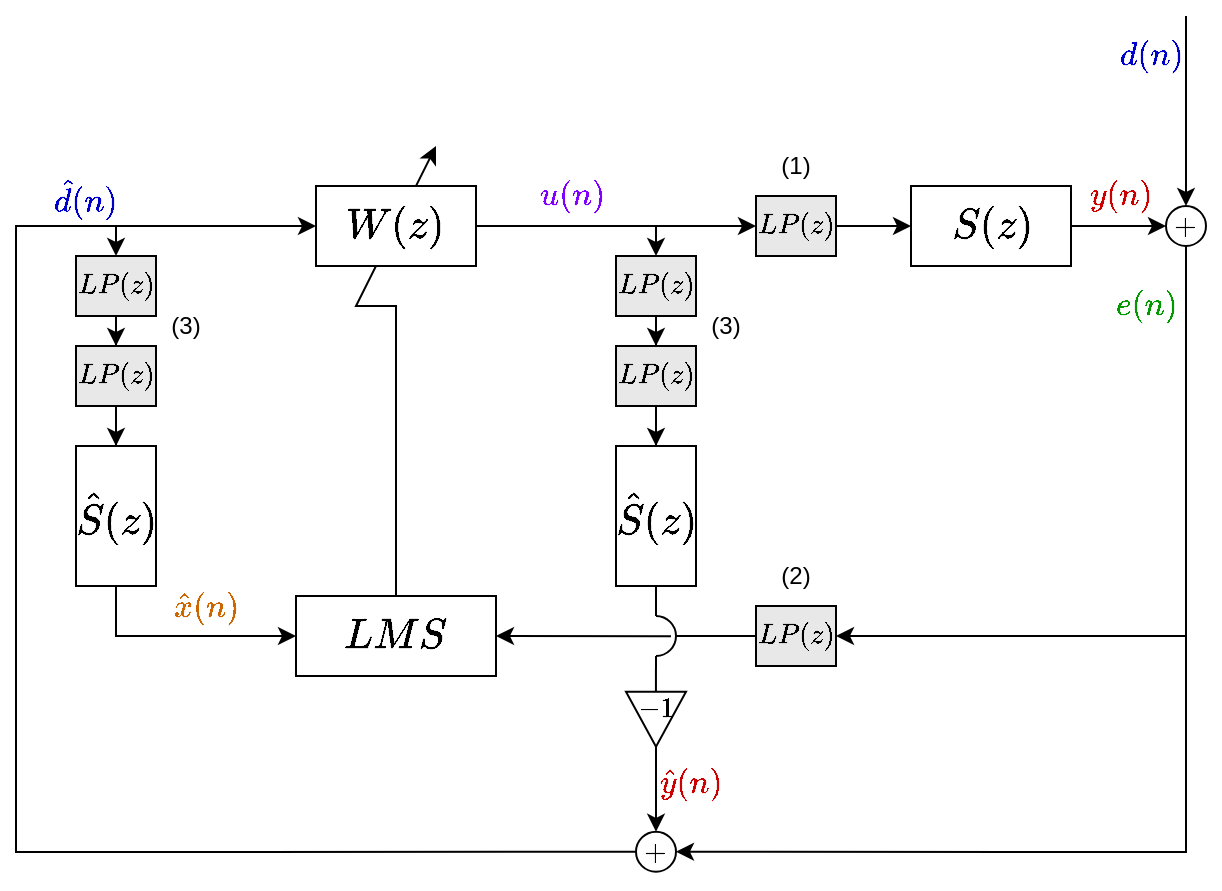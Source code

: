 <mxfile version="21.6.8" type="github">
  <diagram name="Sivu-1" id="u8w1255cLJUokRJfRU84">
    <mxGraphModel dx="1434" dy="782" grid="1" gridSize="5" guides="1" tooltips="1" connect="1" arrows="1" fold="1" page="1" pageScale="1" pageWidth="827" pageHeight="1169" math="1" shadow="0">
      <root>
        <mxCell id="0" />
        <mxCell id="1" parent="0" />
        <mxCell id="19g5wpBG-z4xOQPj4vC4-21" value="" style="endArrow=none;html=1;rounded=0;exitX=0.498;exitY=0.138;exitDx=0;exitDy=0;exitPerimeter=0;" parent="1" source="19g5wpBG-z4xOQPj4vC4-19" edge="1">
          <mxGeometry width="50" height="50" relative="1" as="geometry">
            <mxPoint x="360" y="455" as="sourcePoint" />
            <mxPoint x="360" y="435" as="targetPoint" />
          </mxGeometry>
        </mxCell>
        <mxCell id="ajAWkNfieeJ6ma5MIzeF-14" style="edgeStyle=orthogonalEdgeStyle;rounded=0;orthogonalLoop=1;jettySize=auto;html=1;" parent="1" source="nE_b8hy00meYLLD5_3Uo-2" target="ajAWkNfieeJ6ma5MIzeF-12" edge="1">
          <mxGeometry relative="1" as="geometry" />
        </mxCell>
        <mxCell id="ajAWkNfieeJ6ma5MIzeF-5" value="&lt;font style=&quot;font-size: 18px;&quot;&gt;$$LMS$$&lt;/font&gt;" style="rounded=0;whiteSpace=wrap;html=1;" parent="1" vertex="1">
          <mxGeometry x="180" y="405" width="100" height="40" as="geometry" />
        </mxCell>
        <mxCell id="19g5wpBG-z4xOQPj4vC4-25" style="edgeStyle=orthogonalEdgeStyle;rounded=0;orthogonalLoop=1;jettySize=auto;html=1;entryX=0;entryY=0.5;entryDx=0;entryDy=0;" parent="1" source="ajAWkNfieeJ6ma5MIzeF-12" target="ajAWkNfieeJ6ma5MIzeF-1" edge="1">
          <mxGeometry relative="1" as="geometry" />
        </mxCell>
        <mxCell id="ajAWkNfieeJ6ma5MIzeF-12" value="&lt;font style=&quot;font-size: 18px;&quot;&gt;$$S(z)$$&lt;/font&gt;" style="rounded=0;whiteSpace=wrap;html=1;" parent="1" vertex="1">
          <mxGeometry x="487.5" y="200" width="80" height="40" as="geometry" />
        </mxCell>
        <mxCell id="ajAWkNfieeJ6ma5MIzeF-18" value="" style="endArrow=classic;html=1;rounded=0;exitX=0.5;exitY=0;exitDx=0;exitDy=0;" parent="1" source="ajAWkNfieeJ6ma5MIzeF-5" edge="1">
          <mxGeometry width="50" height="50" relative="1" as="geometry">
            <mxPoint x="220" y="300" as="sourcePoint" />
            <mxPoint x="250" y="180" as="targetPoint" />
            <Array as="points">
              <mxPoint x="230" y="260" />
              <mxPoint x="210" y="260" />
            </Array>
          </mxGeometry>
        </mxCell>
        <mxCell id="ajAWkNfieeJ6ma5MIzeF-3" value="&lt;font style=&quot;font-size: 18px;&quot;&gt;$$W(z)$$&lt;/font&gt;" style="rounded=0;whiteSpace=wrap;html=1;" parent="1" vertex="1">
          <mxGeometry x="190" y="200" width="80" height="40" as="geometry" />
        </mxCell>
        <mxCell id="ajAWkNfieeJ6ma5MIzeF-20" value="&lt;font size=&quot;1&quot; color=&quot;#0000cc&quot;&gt;&lt;i style=&quot;font-size: 14px;&quot;&gt;$$d(n)$$&lt;/i&gt;&lt;/font&gt;" style="text;html=1;strokeColor=none;fillColor=none;align=center;verticalAlign=middle;whiteSpace=wrap;rounded=0;" parent="1" vertex="1">
          <mxGeometry x="577.5" y="120" width="60" height="30" as="geometry" />
        </mxCell>
        <mxCell id="ajAWkNfieeJ6ma5MIzeF-21" value="&lt;font size=&quot;1&quot; color=&quot;#cc0000&quot;&gt;&lt;i style=&quot;font-size: 14px;&quot;&gt;$$y(n)$$&lt;/i&gt;&lt;/font&gt;" style="text;html=1;strokeColor=none;fillColor=none;align=center;verticalAlign=middle;whiteSpace=wrap;rounded=0;" parent="1" vertex="1">
          <mxGeometry x="562.5" y="190" width="60" height="30" as="geometry" />
        </mxCell>
        <mxCell id="ajAWkNfieeJ6ma5MIzeF-22" value="&lt;font size=&quot;1&quot; color=&quot;#009900&quot;&gt;&lt;i style=&quot;font-size: 14px;&quot;&gt;$$e(n)$$&lt;/i&gt;&lt;/font&gt;" style="text;html=1;strokeColor=none;fillColor=none;align=center;verticalAlign=middle;whiteSpace=wrap;rounded=0;" parent="1" vertex="1">
          <mxGeometry x="575" y="245" width="60" height="30" as="geometry" />
        </mxCell>
        <mxCell id="ajAWkNfieeJ6ma5MIzeF-23" value="&lt;font size=&quot;1&quot; color=&quot;#7f00ff&quot;&gt;&lt;i style=&quot;font-size: 14px;&quot;&gt;$$u(n)$$&lt;/i&gt;&lt;/font&gt;" style="text;html=1;strokeColor=none;fillColor=none;align=center;verticalAlign=middle;whiteSpace=wrap;rounded=0;" parent="1" vertex="1">
          <mxGeometry x="287.5" y="190" width="60" height="30" as="geometry" />
        </mxCell>
        <mxCell id="nE_b8hy00meYLLD5_3Uo-14" style="edgeStyle=orthogonalEdgeStyle;rounded=0;orthogonalLoop=1;jettySize=auto;html=1;entryX=0;entryY=0.5;entryDx=0;entryDy=0;" parent="1" source="CBB9v3UhZUv1EWWix4jz-1" target="ajAWkNfieeJ6ma5MIzeF-5" edge="1">
          <mxGeometry relative="1" as="geometry">
            <Array as="points">
              <mxPoint x="90" y="425" />
            </Array>
          </mxGeometry>
        </mxCell>
        <mxCell id="CBB9v3UhZUv1EWWix4jz-1" value="&lt;font style=&quot;font-size: 18px;&quot;&gt;$$\hat {S}(z)$$&lt;/font&gt;" style="rounded=0;whiteSpace=wrap;html=1;" parent="1" vertex="1">
          <mxGeometry x="70" y="330" width="40" height="70" as="geometry" />
        </mxCell>
        <mxCell id="CBB9v3UhZUv1EWWix4jz-2" value="&lt;font size=&quot;1&quot; color=&quot;#cc6600&quot;&gt;&lt;i style=&quot;font-size: 14px;&quot;&gt;$$\hat{x}(n)$$&lt;/i&gt;&lt;/font&gt;" style="text;html=1;strokeColor=none;fillColor=none;align=center;verticalAlign=middle;whiteSpace=wrap;rounded=0;" parent="1" vertex="1">
          <mxGeometry x="105" y="395" width="60" height="30" as="geometry" />
        </mxCell>
        <mxCell id="19g5wpBG-z4xOQPj4vC4-1" value="&lt;font style=&quot;font-size: 18px;&quot;&gt;$$\hat {S}(z)$$&lt;/font&gt;" style="rounded=0;whiteSpace=wrap;html=1;" parent="1" vertex="1">
          <mxGeometry x="340" y="330" width="40" height="70" as="geometry" />
        </mxCell>
        <mxCell id="19g5wpBG-z4xOQPj4vC4-2" value="" style="endArrow=classic;html=1;rounded=0;" parent="1" source="19g5wpBG-z4xOQPj4vC4-3" edge="1">
          <mxGeometry width="50" height="50" relative="1" as="geometry">
            <mxPoint x="360" y="362.88" as="sourcePoint" />
            <mxPoint x="360" y="542.88" as="targetPoint" />
          </mxGeometry>
        </mxCell>
        <mxCell id="19g5wpBG-z4xOQPj4vC4-3" value="$$+$$" style="ellipse;whiteSpace=wrap;html=1;aspect=fixed;" parent="1" vertex="1">
          <mxGeometry x="350" y="522.88" width="20" height="20" as="geometry" />
        </mxCell>
        <mxCell id="19g5wpBG-z4xOQPj4vC4-6" value="" style="endArrow=classic;html=1;rounded=0;" parent="1" target="nE_b8hy00meYLLD5_3Uo-8" edge="1">
          <mxGeometry width="50" height="50" relative="1" as="geometry">
            <mxPoint x="360" y="220" as="sourcePoint" />
            <mxPoint x="410" y="170" as="targetPoint" />
          </mxGeometry>
        </mxCell>
        <mxCell id="19g5wpBG-z4xOQPj4vC4-7" value="" style="endArrow=classic;html=1;rounded=0;entryX=1;entryY=0.5;entryDx=0;entryDy=0;" parent="1" source="ajAWkNfieeJ6ma5MIzeF-1" target="19g5wpBG-z4xOQPj4vC4-3" edge="1">
          <mxGeometry width="50" height="50" relative="1" as="geometry">
            <mxPoint x="560" y="120" as="sourcePoint" />
            <mxPoint x="610" y="280" as="targetPoint" />
            <Array as="points">
              <mxPoint x="625" y="533" />
            </Array>
          </mxGeometry>
        </mxCell>
        <mxCell id="19g5wpBG-z4xOQPj4vC4-8" value="" style="endArrow=classic;html=1;rounded=0;exitX=0;exitY=0.5;exitDx=0;exitDy=0;entryX=0;entryY=0.5;entryDx=0;entryDy=0;" parent="1" source="19g5wpBG-z4xOQPj4vC4-3" target="ajAWkNfieeJ6ma5MIzeF-3" edge="1">
          <mxGeometry width="50" height="50" relative="1" as="geometry">
            <mxPoint x="160" y="420" as="sourcePoint" />
            <mxPoint x="90" y="220" as="targetPoint" />
            <Array as="points">
              <mxPoint x="40" y="533" />
              <mxPoint x="40" y="220" />
            </Array>
          </mxGeometry>
        </mxCell>
        <mxCell id="19g5wpBG-z4xOQPj4vC4-10" value="" style="verticalLabelPosition=bottom;verticalAlign=top;html=1;shape=mxgraph.basic.arc;startAngle=0.5;endAngle=0;rotation=-180;" parent="1" vertex="1">
          <mxGeometry x="350" y="415" width="20" height="20" as="geometry" />
        </mxCell>
        <mxCell id="19g5wpBG-z4xOQPj4vC4-11" value="" style="endArrow=classic;html=1;rounded=0;entryX=0.5;entryY=0;entryDx=0;entryDy=0;exitX=0.5;exitY=1;exitDx=0;exitDy=0;" parent="1" source="19g5wpBG-z4xOQPj4vC4-19" target="19g5wpBG-z4xOQPj4vC4-3" edge="1">
          <mxGeometry width="50" height="50" relative="1" as="geometry">
            <mxPoint x="360" y="507.88" as="sourcePoint" />
            <mxPoint x="410" y="442.88" as="targetPoint" />
          </mxGeometry>
        </mxCell>
        <mxCell id="19g5wpBG-z4xOQPj4vC4-12" value="" style="endArrow=none;html=1;rounded=0;entryX=0.5;entryY=1;entryDx=0;entryDy=0;" parent="1" source="19g5wpBG-z4xOQPj4vC4-10" target="19g5wpBG-z4xOQPj4vC4-1" edge="1">
          <mxGeometry width="50" height="50" relative="1" as="geometry">
            <mxPoint x="310" y="455" as="sourcePoint" />
            <mxPoint x="360" y="405" as="targetPoint" />
          </mxGeometry>
        </mxCell>
        <mxCell id="19g5wpBG-z4xOQPj4vC4-14" value="" style="endArrow=classic;html=1;rounded=0;exitX=0.126;exitY=0.496;exitDx=0;exitDy=0;exitPerimeter=0;entryX=1;entryY=0.5;entryDx=0;entryDy=0;" parent="1" source="19g5wpBG-z4xOQPj4vC4-10" target="ajAWkNfieeJ6ma5MIzeF-5" edge="1">
          <mxGeometry width="50" height="50" relative="1" as="geometry">
            <mxPoint x="360" y="425" as="sourcePoint" />
            <mxPoint x="290" y="425" as="targetPoint" />
          </mxGeometry>
        </mxCell>
        <mxCell id="19g5wpBG-z4xOQPj4vC4-16" value="" style="triangle;whiteSpace=wrap;html=1;rotation=90;" parent="1" vertex="1">
          <mxGeometry x="346.25" y="451.63" width="27.5" height="30" as="geometry" />
        </mxCell>
        <mxCell id="19g5wpBG-z4xOQPj4vC4-19" value="$$-1$$" style="text;html=1;strokeColor=none;fillColor=none;align=center;verticalAlign=middle;whiteSpace=wrap;rounded=0;" parent="1" vertex="1">
          <mxGeometry x="350" y="451.63" width="20" height="19.62" as="geometry" />
        </mxCell>
        <mxCell id="19g5wpBG-z4xOQPj4vC4-22" value="&lt;div style=&quot;font-size: 15px;&quot;&gt;&lt;font style=&quot;font-size: 14px;&quot; color=&quot;#0000cc&quot;&gt;$$\hat{d}(n)$$&lt;/font&gt;&lt;/div&gt;" style="text;html=1;strokeColor=none;fillColor=none;align=center;verticalAlign=middle;whiteSpace=wrap;rounded=0;" parent="1" vertex="1">
          <mxGeometry x="45" y="190" width="60" height="30" as="geometry" />
        </mxCell>
        <mxCell id="ajAWkNfieeJ6ma5MIzeF-1" value="$$+$$" style="ellipse;whiteSpace=wrap;html=1;aspect=fixed;" parent="1" vertex="1">
          <mxGeometry x="615" y="210" width="20" height="20" as="geometry" />
        </mxCell>
        <mxCell id="19g5wpBG-z4xOQPj4vC4-26" value="" style="endArrow=classic;html=1;rounded=0;entryX=0.5;entryY=0;entryDx=0;entryDy=0;" parent="1" target="ajAWkNfieeJ6ma5MIzeF-1" edge="1">
          <mxGeometry width="50" height="50" relative="1" as="geometry">
            <mxPoint x="625" y="115" as="sourcePoint" />
            <mxPoint x="657.5" y="130" as="targetPoint" />
          </mxGeometry>
        </mxCell>
        <mxCell id="19g5wpBG-z4xOQPj4vC4-27" value="&lt;font size=&quot;1&quot; color=&quot;#cc0000&quot;&gt;&lt;i style=&quot;font-size: 14px;&quot;&gt;$$\hat{y}(n)$$&lt;/i&gt;&lt;/font&gt;" style="text;html=1;strokeColor=none;fillColor=none;align=center;verticalAlign=middle;whiteSpace=wrap;rounded=0;" parent="1" vertex="1">
          <mxGeometry x="347.5" y="482.88" width="60" height="30" as="geometry" />
        </mxCell>
        <mxCell id="nE_b8hy00meYLLD5_3Uo-11" style="edgeStyle=orthogonalEdgeStyle;rounded=0;orthogonalLoop=1;jettySize=auto;html=1;entryX=0.5;entryY=0;entryDx=0;entryDy=0;" parent="1" source="nE_b8hy00meYLLD5_3Uo-3" target="nE_b8hy00meYLLD5_3Uo-5" edge="1">
          <mxGeometry relative="1" as="geometry" />
        </mxCell>
        <mxCell id="nE_b8hy00meYLLD5_3Uo-3" value="&lt;font style=&quot;font-size: 12px;&quot;&gt;$$LP(z)$$&lt;/font&gt;" style="rounded=0;whiteSpace=wrap;html=1;fillColor=#E8E8E8;" parent="1" vertex="1">
          <mxGeometry x="70" y="235" width="40" height="30" as="geometry" />
        </mxCell>
        <mxCell id="nE_b8hy00meYLLD5_3Uo-12" style="edgeStyle=orthogonalEdgeStyle;rounded=0;orthogonalLoop=1;jettySize=auto;html=1;entryX=0.5;entryY=0;entryDx=0;entryDy=0;" parent="1" source="nE_b8hy00meYLLD5_3Uo-5" target="CBB9v3UhZUv1EWWix4jz-1" edge="1">
          <mxGeometry relative="1" as="geometry" />
        </mxCell>
        <mxCell id="nE_b8hy00meYLLD5_3Uo-5" value="&lt;font style=&quot;font-size: 12px;&quot;&gt;$$LP(z)$$&lt;/font&gt;" style="rounded=0;whiteSpace=wrap;html=1;fillColor=#E8E8E8;" parent="1" vertex="1">
          <mxGeometry x="70" y="280" width="40" height="30" as="geometry" />
        </mxCell>
        <mxCell id="nE_b8hy00meYLLD5_3Uo-6" value="" style="edgeStyle=orthogonalEdgeStyle;rounded=0;orthogonalLoop=1;jettySize=auto;html=1;" parent="1" source="ajAWkNfieeJ6ma5MIzeF-3" target="nE_b8hy00meYLLD5_3Uo-2" edge="1">
          <mxGeometry relative="1" as="geometry">
            <mxPoint x="270" y="220" as="sourcePoint" />
            <mxPoint x="488" y="220" as="targetPoint" />
          </mxGeometry>
        </mxCell>
        <mxCell id="nE_b8hy00meYLLD5_3Uo-2" value="&lt;font style=&quot;font-size: 12px;&quot;&gt;$$LP(z)$$&lt;/font&gt;" style="rounded=0;whiteSpace=wrap;html=1;fillColor=#E8E8E8;" parent="1" vertex="1">
          <mxGeometry x="410" y="205" width="40" height="30" as="geometry" />
        </mxCell>
        <mxCell id="nE_b8hy00meYLLD5_3Uo-7" value="" style="endArrow=none;html=1;rounded=0;exitX=0;exitY=0.5;exitDx=0;exitDy=0;exitPerimeter=0;" parent="1" source="19g5wpBG-z4xOQPj4vC4-10" target="nE_b8hy00meYLLD5_3Uo-1" edge="1">
          <mxGeometry width="50" height="50" relative="1" as="geometry">
            <mxPoint x="370" y="425" as="sourcePoint" />
            <mxPoint x="560" y="425" as="targetPoint" />
          </mxGeometry>
        </mxCell>
        <mxCell id="nE_b8hy00meYLLD5_3Uo-1" value="&lt;font style=&quot;font-size: 12px;&quot;&gt;$$LP(z)$$&lt;/font&gt;" style="rounded=0;whiteSpace=wrap;html=1;fillColor=#E8E8E8;" parent="1" vertex="1">
          <mxGeometry x="410" y="410" width="40" height="30" as="geometry" />
        </mxCell>
        <mxCell id="nE_b8hy00meYLLD5_3Uo-15" style="edgeStyle=orthogonalEdgeStyle;rounded=0;orthogonalLoop=1;jettySize=auto;html=1;entryX=0.5;entryY=0;entryDx=0;entryDy=0;" parent="1" source="nE_b8hy00meYLLD5_3Uo-8" target="nE_b8hy00meYLLD5_3Uo-9" edge="1">
          <mxGeometry relative="1" as="geometry" />
        </mxCell>
        <mxCell id="nE_b8hy00meYLLD5_3Uo-8" value="&lt;font style=&quot;font-size: 12px;&quot;&gt;$$LP(z)$$&lt;/font&gt;" style="rounded=0;whiteSpace=wrap;html=1;fillColor=#E8E8E8;" parent="1" vertex="1">
          <mxGeometry x="340" y="235" width="40" height="30" as="geometry" />
        </mxCell>
        <mxCell id="nE_b8hy00meYLLD5_3Uo-16" style="edgeStyle=orthogonalEdgeStyle;rounded=0;orthogonalLoop=1;jettySize=auto;html=1;entryX=0.5;entryY=0;entryDx=0;entryDy=0;" parent="1" source="nE_b8hy00meYLLD5_3Uo-9" target="19g5wpBG-z4xOQPj4vC4-1" edge="1">
          <mxGeometry relative="1" as="geometry" />
        </mxCell>
        <mxCell id="nE_b8hy00meYLLD5_3Uo-9" value="&lt;font style=&quot;font-size: 12px;&quot;&gt;$$LP(z)$$&lt;/font&gt;" style="rounded=0;whiteSpace=wrap;html=1;fillColor=#E8E8E8;" parent="1" vertex="1">
          <mxGeometry x="340" y="280" width="40" height="30" as="geometry" />
        </mxCell>
        <mxCell id="nE_b8hy00meYLLD5_3Uo-10" value="" style="endArrow=classic;html=1;rounded=0;entryX=0.5;entryY=0;entryDx=0;entryDy=0;" parent="1" target="nE_b8hy00meYLLD5_3Uo-3" edge="1">
          <mxGeometry width="50" height="50" relative="1" as="geometry">
            <mxPoint x="90" y="220" as="sourcePoint" />
            <mxPoint x="140" y="170" as="targetPoint" />
          </mxGeometry>
        </mxCell>
        <mxCell id="nE_b8hy00meYLLD5_3Uo-17" value="" style="endArrow=classic;html=1;rounded=0;entryX=1;entryY=0.5;entryDx=0;entryDy=0;" parent="1" target="nE_b8hy00meYLLD5_3Uo-1" edge="1">
          <mxGeometry width="50" height="50" relative="1" as="geometry">
            <mxPoint x="625" y="425" as="sourcePoint" />
            <mxPoint x="680" y="375" as="targetPoint" />
          </mxGeometry>
        </mxCell>
        <mxCell id="nE_b8hy00meYLLD5_3Uo-18" value="(1)" style="text;html=1;strokeColor=none;fillColor=none;align=center;verticalAlign=middle;whiteSpace=wrap;rounded=0;" parent="1" vertex="1">
          <mxGeometry x="400" y="175" width="60" height="30" as="geometry" />
        </mxCell>
        <mxCell id="nE_b8hy00meYLLD5_3Uo-19" value="(2)" style="text;html=1;strokeColor=none;fillColor=none;align=center;verticalAlign=middle;whiteSpace=wrap;rounded=0;" parent="1" vertex="1">
          <mxGeometry x="400" y="380" width="60" height="30" as="geometry" />
        </mxCell>
        <mxCell id="nE_b8hy00meYLLD5_3Uo-20" value="(3)" style="text;html=1;strokeColor=none;fillColor=none;align=center;verticalAlign=middle;whiteSpace=wrap;rounded=0;" parent="1" vertex="1">
          <mxGeometry x="95" y="255" width="60" height="30" as="geometry" />
        </mxCell>
        <mxCell id="nE_b8hy00meYLLD5_3Uo-21" value="(3)" style="text;html=1;strokeColor=none;fillColor=none;align=center;verticalAlign=middle;whiteSpace=wrap;rounded=0;" parent="1" vertex="1">
          <mxGeometry x="365" y="255" width="60" height="30" as="geometry" />
        </mxCell>
      </root>
    </mxGraphModel>
  </diagram>
</mxfile>
